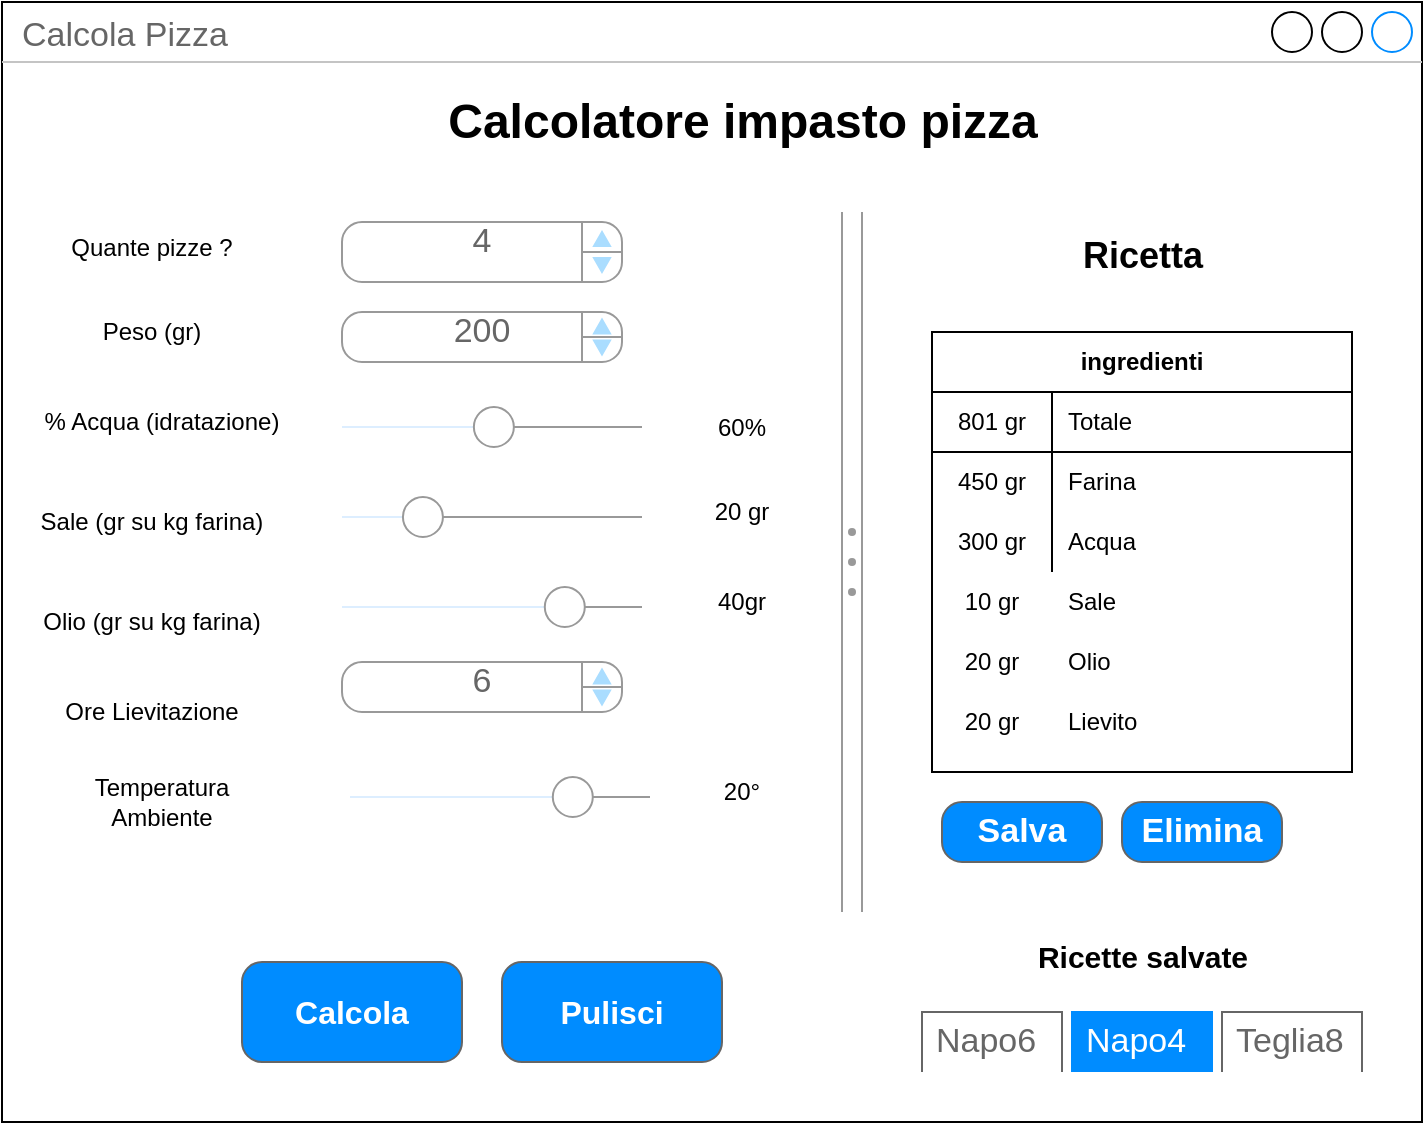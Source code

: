 <mxfile version="14.6.10" type="github" pages="2">
  <diagram id="ajXg00BSEDiz5AY4WQRb" name="Page-1">
    <mxGraphModel dx="942" dy="582" grid="1" gridSize="10" guides="1" tooltips="1" connect="1" arrows="1" fold="1" page="1" pageScale="1" pageWidth="827" pageHeight="1169" math="0" shadow="0">
      <root>
        <mxCell id="0" />
        <mxCell id="1" parent="0" />
        <mxCell id="noW3eaqpaG11b2CCaeyX-1" value="Calcola Pizza" style="strokeWidth=1;shadow=0;dashed=0;align=center;html=1;shape=mxgraph.mockup.containers.window;align=left;verticalAlign=top;spacingLeft=8;strokeColor2=#008cff;strokeColor3=#c4c4c4;fontColor=#666666;mainText=;fontSize=17;labelBackgroundColor=none;" parent="1" vertex="1">
          <mxGeometry x="140" y="50" width="710" height="560" as="geometry" />
        </mxCell>
        <mxCell id="noW3eaqpaG11b2CCaeyX-8" value="" style="verticalLabelPosition=bottom;shadow=0;dashed=0;align=center;html=1;verticalAlign=top;strokeWidth=1;shape=mxgraph.mockup.forms.horSlider;strokeColor=#999999;sliderStyle=basic;sliderPos=50.667;handleStyle=circle;fillColor2=#ddeeff;fillColor=#ffffff;" parent="1" vertex="1">
          <mxGeometry x="310" y="250" width="150" height="25" as="geometry" />
        </mxCell>
        <mxCell id="noW3eaqpaG11b2CCaeyX-9" value="4" style="strokeWidth=1;shadow=0;dashed=0;align=center;html=1;shape=mxgraph.mockup.forms.spinner;strokeColor=#999999;spinLayout=right;spinStyle=normal;adjStyle=triangle;fillColor=#aaddff;fontSize=17;fontColor=#666666;mainText=;html=1;overflow=fill;" parent="1" vertex="1">
          <mxGeometry x="310" y="160" width="140" height="30" as="geometry" />
        </mxCell>
        <mxCell id="noW3eaqpaG11b2CCaeyX-11" value="Calcolatore impasto pizza" style="text;strokeColor=none;fillColor=none;html=1;fontSize=24;fontStyle=1;verticalAlign=middle;align=center;" parent="1" vertex="1">
          <mxGeometry x="330" y="90" width="360" height="40" as="geometry" />
        </mxCell>
        <mxCell id="noW3eaqpaG11b2CCaeyX-12" value="Quante pizze ?" style="text;html=1;strokeColor=none;fillColor=none;align=center;verticalAlign=middle;whiteSpace=wrap;rounded=0;" parent="1" vertex="1">
          <mxGeometry x="160" y="162.5" width="110" height="20" as="geometry" />
        </mxCell>
        <mxCell id="noW3eaqpaG11b2CCaeyX-13" value="Peso (gr)" style="text;html=1;strokeColor=none;fillColor=none;align=center;verticalAlign=middle;whiteSpace=wrap;rounded=0;" parent="1" vertex="1">
          <mxGeometry x="160" y="205" width="110" height="20" as="geometry" />
        </mxCell>
        <mxCell id="noW3eaqpaG11b2CCaeyX-14" value="200" style="strokeWidth=1;shadow=0;dashed=0;align=center;html=1;shape=mxgraph.mockup.forms.spinner;strokeColor=#999999;spinLayout=right;spinStyle=normal;adjStyle=triangle;fillColor=#aaddff;fontSize=17;fontColor=#666666;mainText=;html=1;overflow=fill;" parent="1" vertex="1">
          <mxGeometry x="310" y="205" width="140" height="25" as="geometry" />
        </mxCell>
        <mxCell id="noW3eaqpaG11b2CCaeyX-16" value="% Acqua (idratazione)" style="text;html=1;strokeColor=none;fillColor=none;align=center;verticalAlign=middle;whiteSpace=wrap;rounded=0;" parent="1" vertex="1">
          <mxGeometry x="160" y="250" width="120" height="20" as="geometry" />
        </mxCell>
        <mxCell id="noW3eaqpaG11b2CCaeyX-17" value="60%" style="text;html=1;strokeColor=none;fillColor=none;align=center;verticalAlign=middle;whiteSpace=wrap;rounded=0;" parent="1" vertex="1">
          <mxGeometry x="490" y="252.5" width="40" height="20" as="geometry" />
        </mxCell>
        <mxCell id="noW3eaqpaG11b2CCaeyX-18" value="Sale (gr su kg farina)" style="text;html=1;strokeColor=none;fillColor=none;align=center;verticalAlign=middle;whiteSpace=wrap;rounded=0;" parent="1" vertex="1">
          <mxGeometry x="155" y="300" width="120" height="20" as="geometry" />
        </mxCell>
        <mxCell id="noW3eaqpaG11b2CCaeyX-19" value="" style="verticalLabelPosition=bottom;shadow=0;dashed=0;align=center;html=1;verticalAlign=top;strokeWidth=1;shape=mxgraph.mockup.forms.horSlider;strokeColor=#999999;sliderStyle=basic;sliderPos=25.333;handleStyle=circle;fillColor2=#ddeeff;fillColor=#ffffff;" parent="1" vertex="1">
          <mxGeometry x="310" y="295" width="150" height="25" as="geometry" />
        </mxCell>
        <mxCell id="noW3eaqpaG11b2CCaeyX-20" value="20 gr" style="text;html=1;strokeColor=none;fillColor=none;align=center;verticalAlign=middle;whiteSpace=wrap;rounded=0;" parent="1" vertex="1">
          <mxGeometry x="490" y="295" width="40" height="20" as="geometry" />
        </mxCell>
        <mxCell id="noW3eaqpaG11b2CCaeyX-21" value="Olio (gr su kg farina)" style="text;html=1;strokeColor=none;fillColor=none;align=center;verticalAlign=middle;whiteSpace=wrap;rounded=0;" parent="1" vertex="1">
          <mxGeometry x="155" y="350" width="120" height="20" as="geometry" />
        </mxCell>
        <mxCell id="noW3eaqpaG11b2CCaeyX-22" value="" style="verticalLabelPosition=bottom;shadow=0;dashed=0;align=center;html=1;verticalAlign=top;strokeWidth=1;shape=mxgraph.mockup.forms.horSlider;strokeColor=#999999;sliderStyle=basic;sliderPos=76;handleStyle=circle;fillColor2=#ddeeff;fillColor=#ffffff;" parent="1" vertex="1">
          <mxGeometry x="310" y="340" width="150" height="25" as="geometry" />
        </mxCell>
        <mxCell id="noW3eaqpaG11b2CCaeyX-23" value="40gr" style="text;html=1;strokeColor=none;fillColor=none;align=center;verticalAlign=middle;whiteSpace=wrap;rounded=0;" parent="1" vertex="1">
          <mxGeometry x="490" y="340" width="40" height="20" as="geometry" />
        </mxCell>
        <mxCell id="noW3eaqpaG11b2CCaeyX-24" value="Ore Lievitazione" style="text;html=1;strokeColor=none;fillColor=none;align=center;verticalAlign=middle;whiteSpace=wrap;rounded=0;" parent="1" vertex="1">
          <mxGeometry x="155" y="395" width="120" height="20" as="geometry" />
        </mxCell>
        <mxCell id="noW3eaqpaG11b2CCaeyX-26" value="6" style="strokeWidth=1;shadow=0;dashed=0;align=center;html=1;shape=mxgraph.mockup.forms.spinner;strokeColor=#999999;spinLayout=right;spinStyle=normal;adjStyle=triangle;fillColor=#aaddff;fontSize=17;fontColor=#666666;mainText=;html=1;overflow=fill;" parent="1" vertex="1">
          <mxGeometry x="310" y="380" width="140" height="25" as="geometry" />
        </mxCell>
        <mxCell id="noW3eaqpaG11b2CCaeyX-27" value="Temperatura Ambiente" style="text;html=1;strokeColor=none;fillColor=none;align=center;verticalAlign=middle;whiteSpace=wrap;rounded=0;" parent="1" vertex="1">
          <mxGeometry x="160" y="440" width="120" height="20" as="geometry" />
        </mxCell>
        <mxCell id="noW3eaqpaG11b2CCaeyX-28" value="" style="verticalLabelPosition=bottom;shadow=0;dashed=0;align=center;html=1;verticalAlign=top;strokeWidth=1;shape=mxgraph.mockup.forms.horSlider;strokeColor=#999999;sliderStyle=basic;sliderPos=76;handleStyle=circle;fillColor2=#ddeeff;fillColor=#ffffff;" parent="1" vertex="1">
          <mxGeometry x="314" y="435" width="150" height="25" as="geometry" />
        </mxCell>
        <mxCell id="noW3eaqpaG11b2CCaeyX-29" value="20°" style="text;html=1;strokeColor=none;fillColor=none;align=center;verticalAlign=middle;whiteSpace=wrap;rounded=0;" parent="1" vertex="1">
          <mxGeometry x="490" y="435" width="40" height="20" as="geometry" />
        </mxCell>
        <mxCell id="noW3eaqpaG11b2CCaeyX-32" value="" style="strokeWidth=1;shadow=0;dashed=0;align=center;html=1;shape=mxgraph.mockup.buttons.multiButton;fillColor=#008cff;strokeColor=#666666;mainText=;subText=;" parent="1" vertex="1">
          <mxGeometry x="260" y="530" width="110" height="50" as="geometry" />
        </mxCell>
        <mxCell id="noW3eaqpaG11b2CCaeyX-33" value="Calcola" style="strokeWidth=1;shadow=0;dashed=0;align=center;html=1;shape=mxgraph.mockup.anchor;fontSize=16;fontColor=#ffffff;fontStyle=1;whiteSpace=wrap;" parent="noW3eaqpaG11b2CCaeyX-32" vertex="1">
          <mxGeometry y="15" width="110.0" height="20" as="geometry" />
        </mxCell>
        <mxCell id="noW3eaqpaG11b2CCaeyX-34" value="" style="strokeWidth=1;shadow=0;dashed=0;align=center;html=1;shape=mxgraph.mockup.anchor;fontSize=12;fontColor=#ffffff;fontStyle=1;whiteSpace=wrap;" parent="noW3eaqpaG11b2CCaeyX-32" vertex="1">
          <mxGeometry y="30" width="110.0" height="10" as="geometry" />
        </mxCell>
        <mxCell id="noW3eaqpaG11b2CCaeyX-37" value="" style="verticalLabelPosition=bottom;shadow=0;dashed=0;align=center;html=1;verticalAlign=top;strokeWidth=1;shape=mxgraph.mockup.forms.splitter;strokeColor=#999999;direction=north;fillColor=#ffffff;" parent="1" vertex="1">
          <mxGeometry x="560" y="155" width="10" height="350" as="geometry" />
        </mxCell>
        <mxCell id="noW3eaqpaG11b2CCaeyX-38" value="&lt;font style=&quot;font-size: 18px&quot;&gt;Ricetta&lt;/font&gt;" style="text;strokeColor=none;fillColor=none;html=1;fontSize=24;fontStyle=1;verticalAlign=middle;align=center;" parent="1" vertex="1">
          <mxGeometry x="660" y="155" width="100" height="40" as="geometry" />
        </mxCell>
        <mxCell id="noW3eaqpaG11b2CCaeyX-86" value="ingredienti" style="shape=table;html=1;whiteSpace=wrap;startSize=30;container=1;collapsible=0;childLayout=tableLayout;fixedRows=1;rowLines=0;fontStyle=1;align=center;fillColor=#ffffff;" parent="1" vertex="1">
          <mxGeometry x="605" y="215" width="210" height="220" as="geometry" />
        </mxCell>
        <mxCell id="noW3eaqpaG11b2CCaeyX-87" value="" style="shape=partialRectangle;html=1;whiteSpace=wrap;collapsible=0;dropTarget=0;pointerEvents=0;fillColor=none;top=0;left=0;bottom=1;right=0;points=[[0,0.5],[1,0.5]];portConstraint=eastwest;" parent="noW3eaqpaG11b2CCaeyX-86" vertex="1">
          <mxGeometry y="30" width="210" height="30" as="geometry" />
        </mxCell>
        <mxCell id="noW3eaqpaG11b2CCaeyX-88" value="801 gr" style="shape=partialRectangle;html=1;whiteSpace=wrap;connectable=0;fillColor=none;top=0;left=0;bottom=0;right=0;overflow=hidden;" parent="noW3eaqpaG11b2CCaeyX-87" vertex="1">
          <mxGeometry width="60" height="30" as="geometry" />
        </mxCell>
        <mxCell id="noW3eaqpaG11b2CCaeyX-89" value="Totale" style="shape=partialRectangle;html=1;whiteSpace=wrap;connectable=0;fillColor=none;top=0;left=0;bottom=0;right=0;align=left;spacingLeft=6;overflow=hidden;" parent="noW3eaqpaG11b2CCaeyX-87" vertex="1">
          <mxGeometry x="60" width="150" height="30" as="geometry" />
        </mxCell>
        <mxCell id="noW3eaqpaG11b2CCaeyX-90" value="" style="shape=partialRectangle;html=1;whiteSpace=wrap;collapsible=0;dropTarget=0;pointerEvents=0;fillColor=none;top=0;left=0;bottom=0;right=0;points=[[0,0.5],[1,0.5]];portConstraint=eastwest;" parent="noW3eaqpaG11b2CCaeyX-86" vertex="1">
          <mxGeometry y="60" width="210" height="30" as="geometry" />
        </mxCell>
        <mxCell id="noW3eaqpaG11b2CCaeyX-91" value="450 gr" style="shape=partialRectangle;html=1;whiteSpace=wrap;connectable=0;fillColor=none;top=0;left=0;bottom=0;right=0;overflow=hidden;" parent="noW3eaqpaG11b2CCaeyX-90" vertex="1">
          <mxGeometry width="60" height="30" as="geometry" />
        </mxCell>
        <mxCell id="noW3eaqpaG11b2CCaeyX-92" value="Farina" style="shape=partialRectangle;html=1;whiteSpace=wrap;connectable=0;fillColor=none;top=0;left=0;bottom=0;right=0;align=left;spacingLeft=6;overflow=hidden;" parent="noW3eaqpaG11b2CCaeyX-90" vertex="1">
          <mxGeometry x="60" width="150" height="30" as="geometry" />
        </mxCell>
        <mxCell id="noW3eaqpaG11b2CCaeyX-93" value="" style="shape=partialRectangle;html=1;whiteSpace=wrap;collapsible=0;dropTarget=0;pointerEvents=0;fillColor=none;top=0;left=0;bottom=0;right=0;points=[[0,0.5],[1,0.5]];portConstraint=eastwest;" parent="noW3eaqpaG11b2CCaeyX-86" vertex="1">
          <mxGeometry y="90" width="210" height="30" as="geometry" />
        </mxCell>
        <mxCell id="noW3eaqpaG11b2CCaeyX-94" value="300 gr" style="shape=partialRectangle;html=1;whiteSpace=wrap;connectable=0;fillColor=none;top=0;left=0;bottom=0;right=0;overflow=hidden;" parent="noW3eaqpaG11b2CCaeyX-93" vertex="1">
          <mxGeometry width="60" height="30" as="geometry" />
        </mxCell>
        <mxCell id="noW3eaqpaG11b2CCaeyX-95" value="Acqua" style="shape=partialRectangle;html=1;whiteSpace=wrap;connectable=0;fillColor=none;top=0;left=0;bottom=0;right=0;align=left;spacingLeft=6;overflow=hidden;" parent="noW3eaqpaG11b2CCaeyX-93" vertex="1">
          <mxGeometry x="60" width="150" height="30" as="geometry" />
        </mxCell>
        <mxCell id="noW3eaqpaG11b2CCaeyX-97" value="Sale" style="shape=partialRectangle;html=1;whiteSpace=wrap;connectable=0;fillColor=none;top=0;left=0;bottom=0;right=0;align=left;spacingLeft=6;overflow=hidden;" parent="1" vertex="1">
          <mxGeometry x="665" y="337.5" width="140" height="25" as="geometry" />
        </mxCell>
        <mxCell id="noW3eaqpaG11b2CCaeyX-99" value="Olio" style="shape=partialRectangle;html=1;whiteSpace=wrap;connectable=0;fillColor=none;top=0;left=0;bottom=0;right=0;align=left;spacingLeft=6;overflow=hidden;" parent="1" vertex="1">
          <mxGeometry x="665" y="367.5" width="140" height="25" as="geometry" />
        </mxCell>
        <mxCell id="noW3eaqpaG11b2CCaeyX-101" value="Lievito" style="shape=partialRectangle;html=1;whiteSpace=wrap;connectable=0;fillColor=none;top=0;left=0;bottom=0;right=0;align=left;spacingLeft=6;overflow=hidden;" parent="1" vertex="1">
          <mxGeometry x="665" y="397.5" width="140" height="25" as="geometry" />
        </mxCell>
        <mxCell id="noW3eaqpaG11b2CCaeyX-106" value="Salva" style="strokeWidth=1;shadow=0;dashed=0;align=center;html=1;shape=mxgraph.mockup.buttons.button;strokeColor=#666666;fontColor=#ffffff;mainText=;buttonStyle=round;fontSize=17;fontStyle=1;fillColor=#008cff;whiteSpace=wrap;" parent="1" vertex="1">
          <mxGeometry x="610" y="450" width="80" height="30" as="geometry" />
        </mxCell>
        <mxCell id="noW3eaqpaG11b2CCaeyX-108" value="Elimina" style="strokeWidth=1;shadow=0;dashed=0;align=center;html=1;shape=mxgraph.mockup.buttons.button;strokeColor=#666666;fontColor=#ffffff;mainText=;buttonStyle=round;fontSize=17;fontStyle=1;fillColor=#008cff;whiteSpace=wrap;" parent="1" vertex="1">
          <mxGeometry x="700" y="450" width="80" height="30" as="geometry" />
        </mxCell>
        <mxCell id="noW3eaqpaG11b2CCaeyX-112" value="" style="strokeWidth=1;shadow=0;dashed=0;align=center;html=1;shape=mxgraph.mockup.buttons.multiButton;fillColor=#008cff;strokeColor=#666666;mainText=;subText=;" parent="1" vertex="1">
          <mxGeometry x="390" y="530" width="110" height="50" as="geometry" />
        </mxCell>
        <mxCell id="noW3eaqpaG11b2CCaeyX-113" value="Pulisci" style="strokeWidth=1;shadow=0;dashed=0;align=center;html=1;shape=mxgraph.mockup.anchor;fontSize=16;fontColor=#ffffff;fontStyle=1;whiteSpace=wrap;" parent="noW3eaqpaG11b2CCaeyX-112" vertex="1">
          <mxGeometry y="15" width="110.0" height="20" as="geometry" />
        </mxCell>
        <mxCell id="noW3eaqpaG11b2CCaeyX-114" value="" style="strokeWidth=1;shadow=0;dashed=0;align=center;html=1;shape=mxgraph.mockup.anchor;fontSize=12;fontColor=#ffffff;fontStyle=1;whiteSpace=wrap;" parent="noW3eaqpaG11b2CCaeyX-112" vertex="1">
          <mxGeometry y="30" width="110.0" height="10" as="geometry" />
        </mxCell>
        <mxCell id="noW3eaqpaG11b2CCaeyX-120" value="Napo6" style="strokeWidth=1;shadow=0;dashed=0;align=center;html=1;shape=mxgraph.mockup.forms.uRect;fontSize=17;fontColor=#666666;align=left;spacingLeft=5;strokeColor=#666666;fillColor=#ffffff;" parent="1" vertex="1">
          <mxGeometry x="600" y="555" width="70" height="30" as="geometry" />
        </mxCell>
        <mxCell id="noW3eaqpaG11b2CCaeyX-121" value="Napo4" style="strokeWidth=1;shadow=0;dashed=0;align=center;html=1;shape=mxgraph.mockup.forms.uRect;fontSize=17;fontColor=#ffffff;align=left;spacingLeft=5;strokeColor=#008cff;fillColor=#008cff;" parent="1" vertex="1">
          <mxGeometry x="675" y="555" width="70" height="30" as="geometry" />
        </mxCell>
        <mxCell id="noW3eaqpaG11b2CCaeyX-122" value="Teglia8" style="strokeWidth=1;shadow=0;dashed=0;align=center;html=1;shape=mxgraph.mockup.forms.uRect;fontSize=17;fontColor=#666666;align=left;spacingLeft=5;strokeColor=#666666;fillColor=#ffffff;" parent="1" vertex="1">
          <mxGeometry x="750" y="555" width="70" height="30" as="geometry" />
        </mxCell>
        <mxCell id="noW3eaqpaG11b2CCaeyX-123" value="&lt;font style=&quot;font-size: 15px&quot;&gt;Ricette salvate&lt;/font&gt;" style="text;strokeColor=none;fillColor=none;html=1;fontSize=24;fontStyle=1;verticalAlign=middle;align=center;" parent="1" vertex="1">
          <mxGeometry x="660" y="505" width="100" height="40" as="geometry" />
        </mxCell>
        <mxCell id="o4ZFE7RzASbmnekn0rbI-10" value="10 gr" style="shape=partialRectangle;html=1;whiteSpace=wrap;connectable=0;fillColor=none;top=0;left=0;bottom=0;right=0;overflow=hidden;" vertex="1" parent="1">
          <mxGeometry x="605" y="335" width="60" height="30" as="geometry" />
        </mxCell>
        <mxCell id="o4ZFE7RzASbmnekn0rbI-11" value="20 gr" style="shape=partialRectangle;html=1;whiteSpace=wrap;connectable=0;fillColor=none;top=0;left=0;bottom=0;right=0;overflow=hidden;" vertex="1" parent="1">
          <mxGeometry x="605" y="365" width="60" height="30" as="geometry" />
        </mxCell>
        <mxCell id="o4ZFE7RzASbmnekn0rbI-12" value="20 gr" style="shape=partialRectangle;html=1;whiteSpace=wrap;connectable=0;fillColor=none;top=0;left=0;bottom=0;right=0;overflow=hidden;" vertex="1" parent="1">
          <mxGeometry x="605" y="395" width="60" height="30" as="geometry" />
        </mxCell>
      </root>
    </mxGraphModel>
  </diagram>
  <diagram name="Copy of Page-1" id="YOJ4Ybo7LzcgTFheg4Zg">
    <mxGraphModel dx="868" dy="460" grid="1" gridSize="10" guides="1" tooltips="1" connect="1" arrows="1" fold="1" page="1" pageScale="1" pageWidth="827" pageHeight="1169" math="0" shadow="0">
      <root>
        <mxCell id="CXC1woE-AF6r-k48G6cV-0" />
        <mxCell id="CXC1woE-AF6r-k48G6cV-1" parent="CXC1woE-AF6r-k48G6cV-0" />
        <mxCell id="CXC1woE-AF6r-k48G6cV-2" value="Calcola Pizza" style="strokeWidth=1;shadow=0;dashed=0;align=center;html=1;shape=mxgraph.mockup.containers.window;align=left;verticalAlign=top;spacingLeft=8;strokeColor2=#008cff;strokeColor3=#c4c4c4;fontColor=#666666;mainText=;fontSize=17;labelBackgroundColor=none;" vertex="1" parent="CXC1woE-AF6r-k48G6cV-1">
          <mxGeometry x="140" y="50" width="710" height="560" as="geometry" />
        </mxCell>
        <mxCell id="CXC1woE-AF6r-k48G6cV-3" value="" style="verticalLabelPosition=bottom;shadow=0;dashed=0;align=center;html=1;verticalAlign=top;strokeWidth=1;shape=mxgraph.mockup.forms.horSlider;strokeColor=#999999;sliderStyle=basic;sliderPos=50.667;handleStyle=circle;fillColor2=#ddeeff;fillColor=#ffffff;" vertex="1" parent="CXC1woE-AF6r-k48G6cV-1">
          <mxGeometry x="310" y="250" width="150" height="25" as="geometry" />
        </mxCell>
        <mxCell id="CXC1woE-AF6r-k48G6cV-4" value="4" style="strokeWidth=1;shadow=0;dashed=0;align=center;html=1;shape=mxgraph.mockup.forms.spinner;strokeColor=#999999;spinLayout=right;spinStyle=normal;adjStyle=triangle;fillColor=#aaddff;fontSize=17;fontColor=#666666;mainText=;html=1;overflow=fill;" vertex="1" parent="CXC1woE-AF6r-k48G6cV-1">
          <mxGeometry x="310" y="160" width="140" height="25" as="geometry" />
        </mxCell>
        <mxCell id="CXC1woE-AF6r-k48G6cV-5" value="Calcolatore impasto pizza" style="text;strokeColor=none;fillColor=none;html=1;fontSize=24;fontStyle=1;verticalAlign=middle;align=center;" vertex="1" parent="CXC1woE-AF6r-k48G6cV-1">
          <mxGeometry x="330" y="90" width="360" height="40" as="geometry" />
        </mxCell>
        <mxCell id="CXC1woE-AF6r-k48G6cV-6" value="Quante pizze ?" style="text;html=1;strokeColor=none;fillColor=none;align=center;verticalAlign=middle;whiteSpace=wrap;rounded=0;" vertex="1" parent="CXC1woE-AF6r-k48G6cV-1">
          <mxGeometry x="160" y="162.5" width="110" height="20" as="geometry" />
        </mxCell>
        <mxCell id="CXC1woE-AF6r-k48G6cV-7" value="Peso (gr)" style="text;html=1;strokeColor=none;fillColor=none;align=center;verticalAlign=middle;whiteSpace=wrap;rounded=0;" vertex="1" parent="CXC1woE-AF6r-k48G6cV-1">
          <mxGeometry x="160" y="205" width="110" height="20" as="geometry" />
        </mxCell>
        <mxCell id="CXC1woE-AF6r-k48G6cV-8" value="200" style="strokeWidth=1;shadow=0;dashed=0;align=center;html=1;shape=mxgraph.mockup.forms.spinner;strokeColor=#999999;spinLayout=right;spinStyle=normal;adjStyle=triangle;fillColor=#aaddff;fontSize=17;fontColor=#666666;mainText=;html=1;overflow=fill;" vertex="1" parent="CXC1woE-AF6r-k48G6cV-1">
          <mxGeometry x="310" y="205" width="140" height="25" as="geometry" />
        </mxCell>
        <mxCell id="CXC1woE-AF6r-k48G6cV-9" value="% Acqua (idratazione)" style="text;html=1;strokeColor=none;fillColor=none;align=center;verticalAlign=middle;whiteSpace=wrap;rounded=0;" vertex="1" parent="CXC1woE-AF6r-k48G6cV-1">
          <mxGeometry x="160" y="250" width="120" height="20" as="geometry" />
        </mxCell>
        <mxCell id="CXC1woE-AF6r-k48G6cV-10" value="60%" style="text;html=1;strokeColor=none;fillColor=none;align=center;verticalAlign=middle;whiteSpace=wrap;rounded=0;" vertex="1" parent="CXC1woE-AF6r-k48G6cV-1">
          <mxGeometry x="490" y="252.5" width="40" height="20" as="geometry" />
        </mxCell>
        <mxCell id="CXC1woE-AF6r-k48G6cV-11" value="Sale (gr su kg farina)" style="text;html=1;strokeColor=none;fillColor=none;align=center;verticalAlign=middle;whiteSpace=wrap;rounded=0;" vertex="1" parent="CXC1woE-AF6r-k48G6cV-1">
          <mxGeometry x="155" y="300" width="120" height="20" as="geometry" />
        </mxCell>
        <mxCell id="CXC1woE-AF6r-k48G6cV-12" value="" style="verticalLabelPosition=bottom;shadow=0;dashed=0;align=center;html=1;verticalAlign=top;strokeWidth=1;shape=mxgraph.mockup.forms.horSlider;strokeColor=#999999;sliderStyle=basic;sliderPos=25.333;handleStyle=circle;fillColor2=#ddeeff;fillColor=#ffffff;" vertex="1" parent="CXC1woE-AF6r-k48G6cV-1">
          <mxGeometry x="310" y="295" width="150" height="25" as="geometry" />
        </mxCell>
        <mxCell id="CXC1woE-AF6r-k48G6cV-13" value="20 gr" style="text;html=1;strokeColor=none;fillColor=none;align=center;verticalAlign=middle;whiteSpace=wrap;rounded=0;" vertex="1" parent="CXC1woE-AF6r-k48G6cV-1">
          <mxGeometry x="490" y="295" width="40" height="20" as="geometry" />
        </mxCell>
        <mxCell id="CXC1woE-AF6r-k48G6cV-14" value="Olio (gr su kg farina)" style="text;html=1;strokeColor=none;fillColor=none;align=center;verticalAlign=middle;whiteSpace=wrap;rounded=0;" vertex="1" parent="CXC1woE-AF6r-k48G6cV-1">
          <mxGeometry x="155" y="350" width="120" height="20" as="geometry" />
        </mxCell>
        <mxCell id="CXC1woE-AF6r-k48G6cV-15" value="" style="verticalLabelPosition=bottom;shadow=0;dashed=0;align=center;html=1;verticalAlign=top;strokeWidth=1;shape=mxgraph.mockup.forms.horSlider;strokeColor=#999999;sliderStyle=basic;sliderPos=76;handleStyle=circle;fillColor2=#ddeeff;fillColor=#ffffff;" vertex="1" parent="CXC1woE-AF6r-k48G6cV-1">
          <mxGeometry x="310" y="340" width="150" height="25" as="geometry" />
        </mxCell>
        <mxCell id="CXC1woE-AF6r-k48G6cV-16" value="40gr" style="text;html=1;strokeColor=none;fillColor=none;align=center;verticalAlign=middle;whiteSpace=wrap;rounded=0;" vertex="1" parent="CXC1woE-AF6r-k48G6cV-1">
          <mxGeometry x="490" y="340" width="40" height="20" as="geometry" />
        </mxCell>
        <mxCell id="CXC1woE-AF6r-k48G6cV-17" value="Ore Lievitazione" style="text;html=1;strokeColor=none;fillColor=none;align=center;verticalAlign=middle;whiteSpace=wrap;rounded=0;" vertex="1" parent="CXC1woE-AF6r-k48G6cV-1">
          <mxGeometry x="155" y="395" width="120" height="20" as="geometry" />
        </mxCell>
        <mxCell id="CXC1woE-AF6r-k48G6cV-18" value="6" style="strokeWidth=1;shadow=0;dashed=0;align=center;html=1;shape=mxgraph.mockup.forms.spinner;strokeColor=#999999;spinLayout=right;spinStyle=normal;adjStyle=triangle;fillColor=#aaddff;fontSize=17;fontColor=#666666;mainText=;html=1;overflow=fill;" vertex="1" parent="CXC1woE-AF6r-k48G6cV-1">
          <mxGeometry x="310" y="380" width="140" height="25" as="geometry" />
        </mxCell>
        <mxCell id="CXC1woE-AF6r-k48G6cV-19" value="Temperatura Ambiente" style="text;html=1;strokeColor=none;fillColor=none;align=center;verticalAlign=middle;whiteSpace=wrap;rounded=0;" vertex="1" parent="CXC1woE-AF6r-k48G6cV-1">
          <mxGeometry x="160" y="440" width="120" height="20" as="geometry" />
        </mxCell>
        <mxCell id="CXC1woE-AF6r-k48G6cV-20" value="" style="verticalLabelPosition=bottom;shadow=0;dashed=0;align=center;html=1;verticalAlign=top;strokeWidth=1;shape=mxgraph.mockup.forms.horSlider;strokeColor=#999999;sliderStyle=basic;sliderPos=76;handleStyle=circle;fillColor2=#ddeeff;fillColor=#ffffff;" vertex="1" parent="CXC1woE-AF6r-k48G6cV-1">
          <mxGeometry x="314" y="435" width="150" height="25" as="geometry" />
        </mxCell>
        <mxCell id="CXC1woE-AF6r-k48G6cV-21" value="20°" style="text;html=1;strokeColor=none;fillColor=none;align=center;verticalAlign=middle;whiteSpace=wrap;rounded=0;" vertex="1" parent="CXC1woE-AF6r-k48G6cV-1">
          <mxGeometry x="490" y="435" width="40" height="20" as="geometry" />
        </mxCell>
        <mxCell id="CXC1woE-AF6r-k48G6cV-22" value="Tipo pizza" style="text;html=1;strokeColor=none;fillColor=none;align=center;verticalAlign=middle;whiteSpace=wrap;rounded=0;" vertex="1" parent="CXC1woE-AF6r-k48G6cV-1">
          <mxGeometry x="155" y="490" width="120" height="20" as="geometry" />
        </mxCell>
        <mxCell id="CXC1woE-AF6r-k48G6cV-23" value="Pizza napoletana" style="strokeWidth=1;shadow=0;dashed=0;align=center;html=1;shape=mxgraph.mockup.forms.comboBox;strokeColor=#999999;fillColor=#ddeeff;align=left;fillColor2=#aaddff;mainText=;fontColor=#666666;fontSize=17;spacingLeft=3;" vertex="1" parent="CXC1woE-AF6r-k48G6cV-1">
          <mxGeometry x="314" y="490" width="176" height="20" as="geometry" />
        </mxCell>
        <mxCell id="CXC1woE-AF6r-k48G6cV-24" value="" style="strokeWidth=1;shadow=0;dashed=0;align=center;html=1;shape=mxgraph.mockup.buttons.multiButton;fillColor=#008cff;strokeColor=#666666;mainText=;subText=;" vertex="1" parent="CXC1woE-AF6r-k48G6cV-1">
          <mxGeometry x="260" y="535" width="110" height="50" as="geometry" />
        </mxCell>
        <mxCell id="CXC1woE-AF6r-k48G6cV-25" value="Calcola" style="strokeWidth=1;shadow=0;dashed=0;align=center;html=1;shape=mxgraph.mockup.anchor;fontSize=16;fontColor=#ffffff;fontStyle=1;whiteSpace=wrap;" vertex="1" parent="CXC1woE-AF6r-k48G6cV-24">
          <mxGeometry y="15" width="110.0" height="20" as="geometry" />
        </mxCell>
        <mxCell id="CXC1woE-AF6r-k48G6cV-26" value="" style="strokeWidth=1;shadow=0;dashed=0;align=center;html=1;shape=mxgraph.mockup.anchor;fontSize=12;fontColor=#ffffff;fontStyle=1;whiteSpace=wrap;" vertex="1" parent="CXC1woE-AF6r-k48G6cV-24">
          <mxGeometry y="30" width="110.0" height="10" as="geometry" />
        </mxCell>
        <mxCell id="CXC1woE-AF6r-k48G6cV-27" value="" style="verticalLabelPosition=bottom;shadow=0;dashed=0;align=center;html=1;verticalAlign=top;strokeWidth=1;shape=mxgraph.mockup.forms.splitter;strokeColor=#999999;direction=north;fillColor=#ffffff;" vertex="1" parent="CXC1woE-AF6r-k48G6cV-1">
          <mxGeometry x="560" y="155" width="10" height="350" as="geometry" />
        </mxCell>
        <mxCell id="CXC1woE-AF6r-k48G6cV-28" value="&lt;font style=&quot;font-size: 18px&quot;&gt;Ricetta&lt;/font&gt;" style="text;strokeColor=none;fillColor=none;html=1;fontSize=24;fontStyle=1;verticalAlign=middle;align=center;" vertex="1" parent="CXC1woE-AF6r-k48G6cV-1">
          <mxGeometry x="660" y="155" width="100" height="40" as="geometry" />
        </mxCell>
        <mxCell id="CXC1woE-AF6r-k48G6cV-29" value="ingredienti" style="shape=table;html=1;whiteSpace=wrap;startSize=30;container=1;collapsible=0;childLayout=tableLayout;fixedRows=1;rowLines=0;fontStyle=1;align=center;fillColor=#ffffff;" vertex="1" parent="CXC1woE-AF6r-k48G6cV-1">
          <mxGeometry x="590" y="220" width="210" height="220" as="geometry" />
        </mxCell>
        <mxCell id="CXC1woE-AF6r-k48G6cV-30" value="" style="shape=partialRectangle;html=1;whiteSpace=wrap;collapsible=0;dropTarget=0;pointerEvents=0;fillColor=none;top=0;left=0;bottom=1;right=0;points=[[0,0.5],[1,0.5]];portConstraint=eastwest;" vertex="1" parent="CXC1woE-AF6r-k48G6cV-29">
          <mxGeometry y="30" width="210" height="30" as="geometry" />
        </mxCell>
        <mxCell id="CXC1woE-AF6r-k48G6cV-31" value="801 gr" style="shape=partialRectangle;html=1;whiteSpace=wrap;connectable=0;fillColor=none;top=0;left=0;bottom=0;right=0;overflow=hidden;" vertex="1" parent="CXC1woE-AF6r-k48G6cV-30">
          <mxGeometry width="60" height="30" as="geometry" />
        </mxCell>
        <mxCell id="CXC1woE-AF6r-k48G6cV-32" value="Totale" style="shape=partialRectangle;html=1;whiteSpace=wrap;connectable=0;fillColor=none;top=0;left=0;bottom=0;right=0;align=left;spacingLeft=6;overflow=hidden;" vertex="1" parent="CXC1woE-AF6r-k48G6cV-30">
          <mxGeometry x="60" width="150" height="30" as="geometry" />
        </mxCell>
        <mxCell id="CXC1woE-AF6r-k48G6cV-33" value="" style="shape=partialRectangle;html=1;whiteSpace=wrap;collapsible=0;dropTarget=0;pointerEvents=0;fillColor=none;top=0;left=0;bottom=0;right=0;points=[[0,0.5],[1,0.5]];portConstraint=eastwest;" vertex="1" parent="CXC1woE-AF6r-k48G6cV-29">
          <mxGeometry y="60" width="210" height="30" as="geometry" />
        </mxCell>
        <mxCell id="CXC1woE-AF6r-k48G6cV-34" value="450 gr" style="shape=partialRectangle;html=1;whiteSpace=wrap;connectable=0;fillColor=none;top=0;left=0;bottom=0;right=0;overflow=hidden;" vertex="1" parent="CXC1woE-AF6r-k48G6cV-33">
          <mxGeometry width="60" height="30" as="geometry" />
        </mxCell>
        <mxCell id="CXC1woE-AF6r-k48G6cV-35" value="Farina" style="shape=partialRectangle;html=1;whiteSpace=wrap;connectable=0;fillColor=none;top=0;left=0;bottom=0;right=0;align=left;spacingLeft=6;overflow=hidden;" vertex="1" parent="CXC1woE-AF6r-k48G6cV-33">
          <mxGeometry x="60" width="150" height="30" as="geometry" />
        </mxCell>
        <mxCell id="CXC1woE-AF6r-k48G6cV-36" value="" style="shape=partialRectangle;html=1;whiteSpace=wrap;collapsible=0;dropTarget=0;pointerEvents=0;fillColor=none;top=0;left=0;bottom=0;right=0;points=[[0,0.5],[1,0.5]];portConstraint=eastwest;" vertex="1" parent="CXC1woE-AF6r-k48G6cV-29">
          <mxGeometry y="90" width="210" height="30" as="geometry" />
        </mxCell>
        <mxCell id="CXC1woE-AF6r-k48G6cV-37" value="300 gr" style="shape=partialRectangle;html=1;whiteSpace=wrap;connectable=0;fillColor=none;top=0;left=0;bottom=0;right=0;overflow=hidden;" vertex="1" parent="CXC1woE-AF6r-k48G6cV-36">
          <mxGeometry width="60" height="30" as="geometry" />
        </mxCell>
        <mxCell id="CXC1woE-AF6r-k48G6cV-38" value="Acqua" style="shape=partialRectangle;html=1;whiteSpace=wrap;connectable=0;fillColor=none;top=0;left=0;bottom=0;right=0;align=left;spacingLeft=6;overflow=hidden;" vertex="1" parent="CXC1woE-AF6r-k48G6cV-36">
          <mxGeometry x="60" width="150" height="30" as="geometry" />
        </mxCell>
        <mxCell id="CXC1woE-AF6r-k48G6cV-39" value="Sale" style="shape=partialRectangle;html=1;whiteSpace=wrap;connectable=0;fillColor=none;top=0;left=0;bottom=0;right=0;align=left;spacingLeft=6;overflow=hidden;" vertex="1" parent="CXC1woE-AF6r-k48G6cV-1">
          <mxGeometry x="650" y="340" width="140" height="25" as="geometry" />
        </mxCell>
        <mxCell id="CXC1woE-AF6r-k48G6cV-40" value="Olio" style="shape=partialRectangle;html=1;whiteSpace=wrap;connectable=0;fillColor=none;top=0;left=0;bottom=0;right=0;align=left;spacingLeft=6;overflow=hidden;" vertex="1" parent="CXC1woE-AF6r-k48G6cV-1">
          <mxGeometry x="650" y="367.5" width="140" height="25" as="geometry" />
        </mxCell>
        <mxCell id="CXC1woE-AF6r-k48G6cV-41" value="Lievito" style="shape=partialRectangle;html=1;whiteSpace=wrap;connectable=0;fillColor=none;top=0;left=0;bottom=0;right=0;align=left;spacingLeft=6;overflow=hidden;" vertex="1" parent="CXC1woE-AF6r-k48G6cV-1">
          <mxGeometry x="650" y="390" width="140" height="25" as="geometry" />
        </mxCell>
        <mxCell id="CXC1woE-AF6r-k48G6cV-42" value="10 gr" style="shape=partialRectangle;html=1;whiteSpace=wrap;connectable=0;fillColor=none;top=0;left=0;bottom=0;right=0;overflow=hidden;" vertex="1" parent="CXC1woE-AF6r-k48G6cV-1">
          <mxGeometry x="600" y="337.5" width="40" height="30" as="geometry" />
        </mxCell>
        <mxCell id="CXC1woE-AF6r-k48G6cV-43" value="20 gr" style="shape=partialRectangle;html=1;whiteSpace=wrap;connectable=0;fillColor=none;top=0;left=0;bottom=0;right=0;overflow=hidden;" vertex="1" parent="CXC1woE-AF6r-k48G6cV-1">
          <mxGeometry x="590" y="362.5" width="40" height="30" as="geometry" />
        </mxCell>
        <mxCell id="CXC1woE-AF6r-k48G6cV-44" value="5" style="shape=partialRectangle;html=1;whiteSpace=wrap;connectable=0;fillColor=none;top=0;left=0;bottom=0;right=0;overflow=hidden;" vertex="1" parent="CXC1woE-AF6r-k48G6cV-1">
          <mxGeometry x="590" y="387.5" width="40" height="30" as="geometry" />
        </mxCell>
        <mxCell id="CXC1woE-AF6r-k48G6cV-45" value="Salva" style="strokeWidth=1;shadow=0;dashed=0;align=center;html=1;shape=mxgraph.mockup.buttons.button;strokeColor=#666666;fontColor=#ffffff;mainText=;buttonStyle=round;fontSize=17;fontStyle=1;fillColor=#008cff;whiteSpace=wrap;" vertex="1" parent="CXC1woE-AF6r-k48G6cV-1">
          <mxGeometry x="610" y="450" width="80" height="30" as="geometry" />
        </mxCell>
        <mxCell id="CXC1woE-AF6r-k48G6cV-46" value="Elimina" style="strokeWidth=1;shadow=0;dashed=0;align=center;html=1;shape=mxgraph.mockup.buttons.button;strokeColor=#666666;fontColor=#ffffff;mainText=;buttonStyle=round;fontSize=17;fontStyle=1;fillColor=#008cff;whiteSpace=wrap;" vertex="1" parent="CXC1woE-AF6r-k48G6cV-1">
          <mxGeometry x="700" y="450" width="80" height="30" as="geometry" />
        </mxCell>
        <mxCell id="CXC1woE-AF6r-k48G6cV-47" value="" style="strokeWidth=1;shadow=0;dashed=0;align=center;html=1;shape=mxgraph.mockup.buttons.multiButton;fillColor=#008cff;strokeColor=#666666;mainText=;subText=;" vertex="1" parent="CXC1woE-AF6r-k48G6cV-1">
          <mxGeometry x="390" y="535" width="110" height="50" as="geometry" />
        </mxCell>
        <mxCell id="CXC1woE-AF6r-k48G6cV-48" value="Pulisci" style="strokeWidth=1;shadow=0;dashed=0;align=center;html=1;shape=mxgraph.mockup.anchor;fontSize=16;fontColor=#ffffff;fontStyle=1;whiteSpace=wrap;" vertex="1" parent="CXC1woE-AF6r-k48G6cV-47">
          <mxGeometry y="15" width="110.0" height="20" as="geometry" />
        </mxCell>
        <mxCell id="CXC1woE-AF6r-k48G6cV-49" value="" style="strokeWidth=1;shadow=0;dashed=0;align=center;html=1;shape=mxgraph.mockup.anchor;fontSize=12;fontColor=#ffffff;fontStyle=1;whiteSpace=wrap;" vertex="1" parent="CXC1woE-AF6r-k48G6cV-47">
          <mxGeometry y="30" width="110.0" height="10" as="geometry" />
        </mxCell>
        <mxCell id="CXC1woE-AF6r-k48G6cV-50" value="Napo6" style="strokeWidth=1;shadow=0;dashed=0;align=center;html=1;shape=mxgraph.mockup.forms.uRect;fontSize=17;fontColor=#666666;align=left;spacingLeft=5;strokeColor=#666666;fillColor=#ffffff;" vertex="1" parent="CXC1woE-AF6r-k48G6cV-1">
          <mxGeometry x="600" y="555" width="70" height="30" as="geometry" />
        </mxCell>
        <mxCell id="CXC1woE-AF6r-k48G6cV-51" value="Napo4" style="strokeWidth=1;shadow=0;dashed=0;align=center;html=1;shape=mxgraph.mockup.forms.uRect;fontSize=17;fontColor=#ffffff;align=left;spacingLeft=5;strokeColor=#008cff;fillColor=#008cff;" vertex="1" parent="CXC1woE-AF6r-k48G6cV-1">
          <mxGeometry x="675" y="555" width="70" height="30" as="geometry" />
        </mxCell>
        <mxCell id="CXC1woE-AF6r-k48G6cV-52" value="Teglia8" style="strokeWidth=1;shadow=0;dashed=0;align=center;html=1;shape=mxgraph.mockup.forms.uRect;fontSize=17;fontColor=#666666;align=left;spacingLeft=5;strokeColor=#666666;fillColor=#ffffff;" vertex="1" parent="CXC1woE-AF6r-k48G6cV-1">
          <mxGeometry x="750" y="555" width="70" height="30" as="geometry" />
        </mxCell>
        <mxCell id="CXC1woE-AF6r-k48G6cV-53" value="&lt;font style=&quot;font-size: 15px&quot;&gt;Ricette salvate&lt;/font&gt;" style="text;strokeColor=none;fillColor=none;html=1;fontSize=24;fontStyle=1;verticalAlign=middle;align=center;" vertex="1" parent="CXC1woE-AF6r-k48G6cV-1">
          <mxGeometry x="660" y="505" width="100" height="40" as="geometry" />
        </mxCell>
      </root>
    </mxGraphModel>
  </diagram>
</mxfile>
